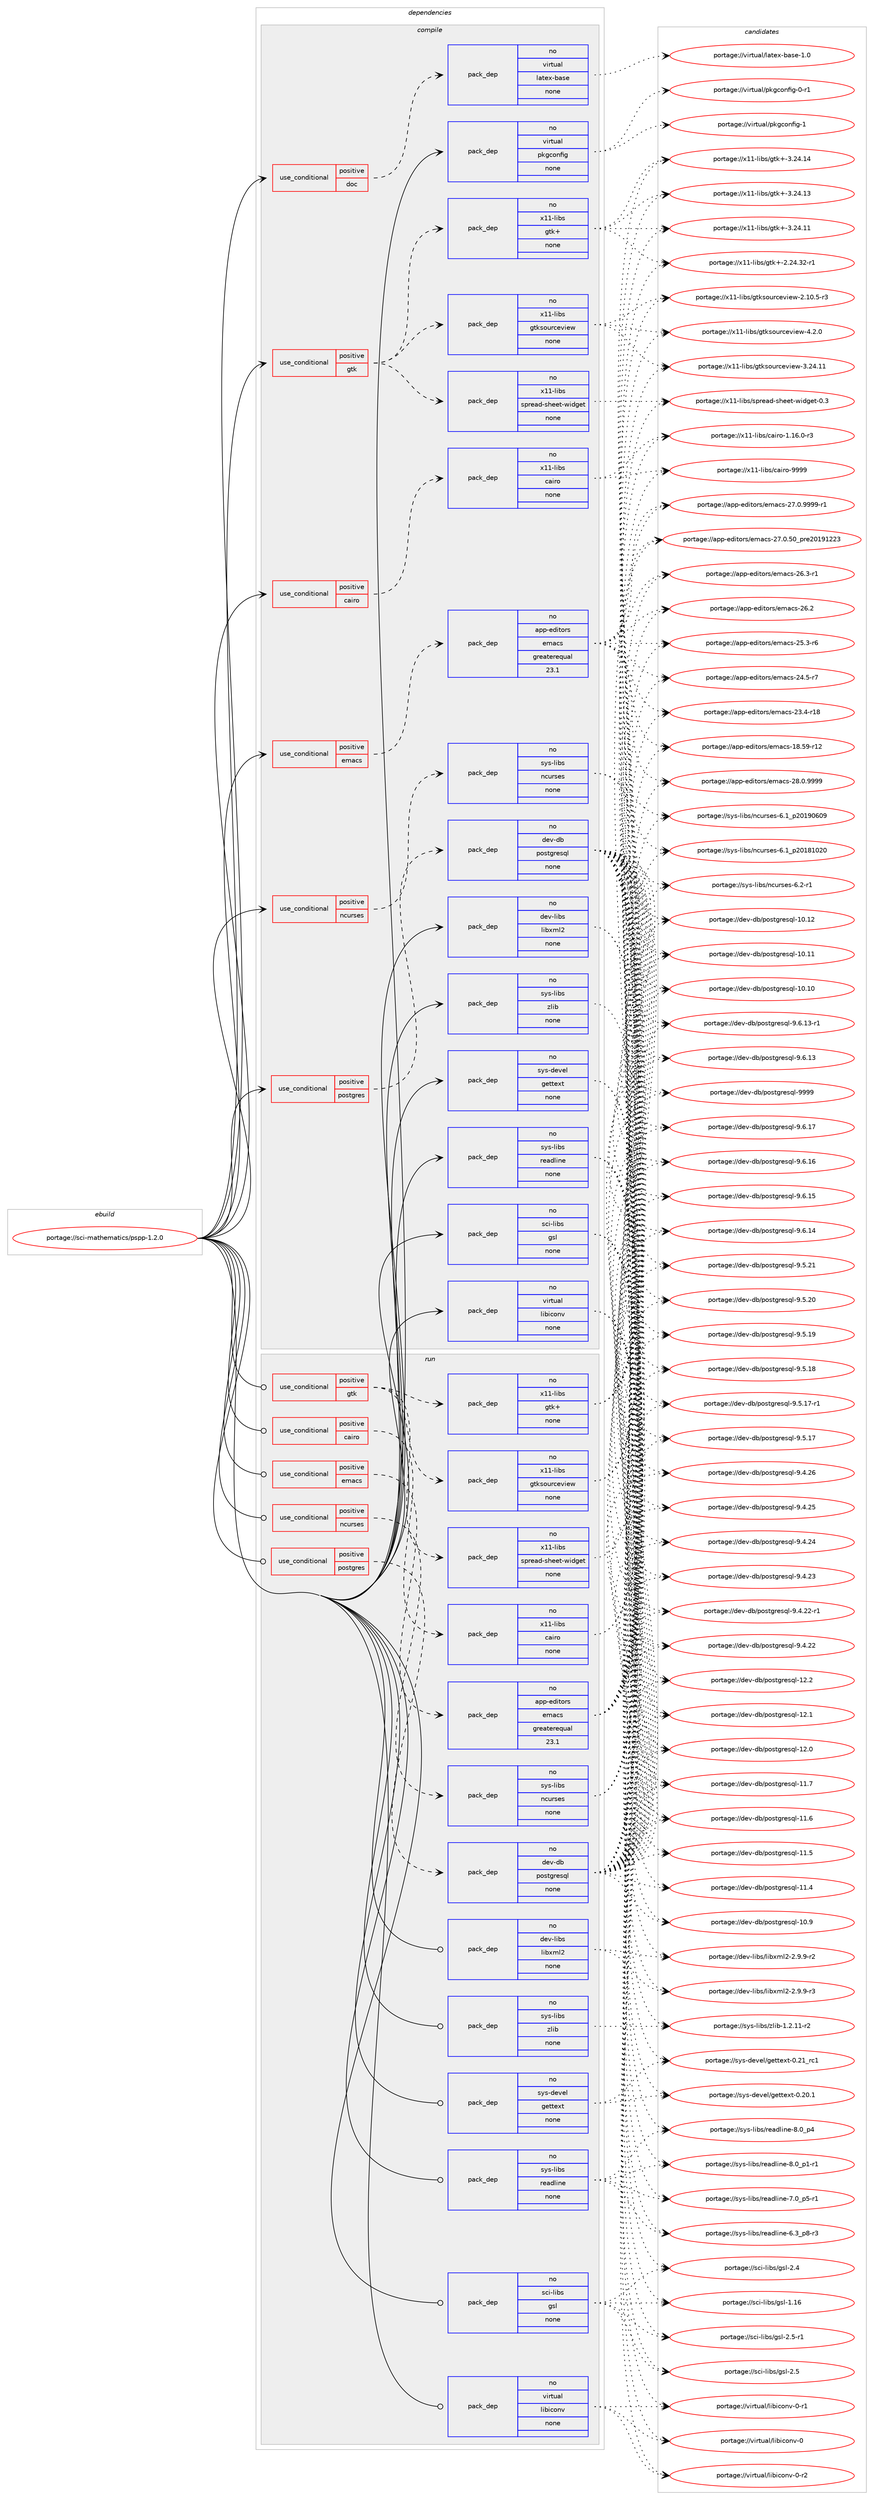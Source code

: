 digraph prolog {

# *************
# Graph options
# *************

newrank=true;
concentrate=true;
compound=true;
graph [rankdir=LR,fontname=Helvetica,fontsize=10,ranksep=1.5];#, ranksep=2.5, nodesep=0.2];
edge  [arrowhead=vee];
node  [fontname=Helvetica,fontsize=10];

# **********
# The ebuild
# **********

subgraph cluster_leftcol {
color=gray;
rank=same;
label=<<i>ebuild</i>>;
id [label="portage://sci-mathematics/pspp-1.2.0", color=red, width=4, href="../sci-mathematics/pspp-1.2.0.svg"];
}

# ****************
# The dependencies
# ****************

subgraph cluster_midcol {
color=gray;
label=<<i>dependencies</i>>;
subgraph cluster_compile {
fillcolor="#eeeeee";
style=filled;
label=<<i>compile</i>>;
subgraph cond14535 {
dependency75603 [label=<<TABLE BORDER="0" CELLBORDER="1" CELLSPACING="0" CELLPADDING="4"><TR><TD ROWSPAN="3" CELLPADDING="10">use_conditional</TD></TR><TR><TD>positive</TD></TR><TR><TD>cairo</TD></TR></TABLE>>, shape=none, color=red];
subgraph pack59691 {
dependency75604 [label=<<TABLE BORDER="0" CELLBORDER="1" CELLSPACING="0" CELLPADDING="4" WIDTH="220"><TR><TD ROWSPAN="6" CELLPADDING="30">pack_dep</TD></TR><TR><TD WIDTH="110">no</TD></TR><TR><TD>x11-libs</TD></TR><TR><TD>cairo</TD></TR><TR><TD>none</TD></TR><TR><TD></TD></TR></TABLE>>, shape=none, color=blue];
}
dependency75603:e -> dependency75604:w [weight=20,style="dashed",arrowhead="vee"];
}
id:e -> dependency75603:w [weight=20,style="solid",arrowhead="vee"];
subgraph cond14536 {
dependency75605 [label=<<TABLE BORDER="0" CELLBORDER="1" CELLSPACING="0" CELLPADDING="4"><TR><TD ROWSPAN="3" CELLPADDING="10">use_conditional</TD></TR><TR><TD>positive</TD></TR><TR><TD>doc</TD></TR></TABLE>>, shape=none, color=red];
subgraph pack59692 {
dependency75606 [label=<<TABLE BORDER="0" CELLBORDER="1" CELLSPACING="0" CELLPADDING="4" WIDTH="220"><TR><TD ROWSPAN="6" CELLPADDING="30">pack_dep</TD></TR><TR><TD WIDTH="110">no</TD></TR><TR><TD>virtual</TD></TR><TR><TD>latex-base</TD></TR><TR><TD>none</TD></TR><TR><TD></TD></TR></TABLE>>, shape=none, color=blue];
}
dependency75605:e -> dependency75606:w [weight=20,style="dashed",arrowhead="vee"];
}
id:e -> dependency75605:w [weight=20,style="solid",arrowhead="vee"];
subgraph cond14537 {
dependency75607 [label=<<TABLE BORDER="0" CELLBORDER="1" CELLSPACING="0" CELLPADDING="4"><TR><TD ROWSPAN="3" CELLPADDING="10">use_conditional</TD></TR><TR><TD>positive</TD></TR><TR><TD>emacs</TD></TR></TABLE>>, shape=none, color=red];
subgraph pack59693 {
dependency75608 [label=<<TABLE BORDER="0" CELLBORDER="1" CELLSPACING="0" CELLPADDING="4" WIDTH="220"><TR><TD ROWSPAN="6" CELLPADDING="30">pack_dep</TD></TR><TR><TD WIDTH="110">no</TD></TR><TR><TD>app-editors</TD></TR><TR><TD>emacs</TD></TR><TR><TD>greaterequal</TD></TR><TR><TD>23.1</TD></TR></TABLE>>, shape=none, color=blue];
}
dependency75607:e -> dependency75608:w [weight=20,style="dashed",arrowhead="vee"];
}
id:e -> dependency75607:w [weight=20,style="solid",arrowhead="vee"];
subgraph cond14538 {
dependency75609 [label=<<TABLE BORDER="0" CELLBORDER="1" CELLSPACING="0" CELLPADDING="4"><TR><TD ROWSPAN="3" CELLPADDING="10">use_conditional</TD></TR><TR><TD>positive</TD></TR><TR><TD>gtk</TD></TR></TABLE>>, shape=none, color=red];
subgraph pack59694 {
dependency75610 [label=<<TABLE BORDER="0" CELLBORDER="1" CELLSPACING="0" CELLPADDING="4" WIDTH="220"><TR><TD ROWSPAN="6" CELLPADDING="30">pack_dep</TD></TR><TR><TD WIDTH="110">no</TD></TR><TR><TD>x11-libs</TD></TR><TR><TD>gtk+</TD></TR><TR><TD>none</TD></TR><TR><TD></TD></TR></TABLE>>, shape=none, color=blue];
}
dependency75609:e -> dependency75610:w [weight=20,style="dashed",arrowhead="vee"];
subgraph pack59695 {
dependency75611 [label=<<TABLE BORDER="0" CELLBORDER="1" CELLSPACING="0" CELLPADDING="4" WIDTH="220"><TR><TD ROWSPAN="6" CELLPADDING="30">pack_dep</TD></TR><TR><TD WIDTH="110">no</TD></TR><TR><TD>x11-libs</TD></TR><TR><TD>gtksourceview</TD></TR><TR><TD>none</TD></TR><TR><TD></TD></TR></TABLE>>, shape=none, color=blue];
}
dependency75609:e -> dependency75611:w [weight=20,style="dashed",arrowhead="vee"];
subgraph pack59696 {
dependency75612 [label=<<TABLE BORDER="0" CELLBORDER="1" CELLSPACING="0" CELLPADDING="4" WIDTH="220"><TR><TD ROWSPAN="6" CELLPADDING="30">pack_dep</TD></TR><TR><TD WIDTH="110">no</TD></TR><TR><TD>x11-libs</TD></TR><TR><TD>spread-sheet-widget</TD></TR><TR><TD>none</TD></TR><TR><TD></TD></TR></TABLE>>, shape=none, color=blue];
}
dependency75609:e -> dependency75612:w [weight=20,style="dashed",arrowhead="vee"];
}
id:e -> dependency75609:w [weight=20,style="solid",arrowhead="vee"];
subgraph cond14539 {
dependency75613 [label=<<TABLE BORDER="0" CELLBORDER="1" CELLSPACING="0" CELLPADDING="4"><TR><TD ROWSPAN="3" CELLPADDING="10">use_conditional</TD></TR><TR><TD>positive</TD></TR><TR><TD>ncurses</TD></TR></TABLE>>, shape=none, color=red];
subgraph pack59697 {
dependency75614 [label=<<TABLE BORDER="0" CELLBORDER="1" CELLSPACING="0" CELLPADDING="4" WIDTH="220"><TR><TD ROWSPAN="6" CELLPADDING="30">pack_dep</TD></TR><TR><TD WIDTH="110">no</TD></TR><TR><TD>sys-libs</TD></TR><TR><TD>ncurses</TD></TR><TR><TD>none</TD></TR><TR><TD></TD></TR></TABLE>>, shape=none, color=blue];
}
dependency75613:e -> dependency75614:w [weight=20,style="dashed",arrowhead="vee"];
}
id:e -> dependency75613:w [weight=20,style="solid",arrowhead="vee"];
subgraph cond14540 {
dependency75615 [label=<<TABLE BORDER="0" CELLBORDER="1" CELLSPACING="0" CELLPADDING="4"><TR><TD ROWSPAN="3" CELLPADDING="10">use_conditional</TD></TR><TR><TD>positive</TD></TR><TR><TD>postgres</TD></TR></TABLE>>, shape=none, color=red];
subgraph pack59698 {
dependency75616 [label=<<TABLE BORDER="0" CELLBORDER="1" CELLSPACING="0" CELLPADDING="4" WIDTH="220"><TR><TD ROWSPAN="6" CELLPADDING="30">pack_dep</TD></TR><TR><TD WIDTH="110">no</TD></TR><TR><TD>dev-db</TD></TR><TR><TD>postgresql</TD></TR><TR><TD>none</TD></TR><TR><TD></TD></TR></TABLE>>, shape=none, color=blue];
}
dependency75615:e -> dependency75616:w [weight=20,style="dashed",arrowhead="vee"];
}
id:e -> dependency75615:w [weight=20,style="solid",arrowhead="vee"];
subgraph pack59699 {
dependency75617 [label=<<TABLE BORDER="0" CELLBORDER="1" CELLSPACING="0" CELLPADDING="4" WIDTH="220"><TR><TD ROWSPAN="6" CELLPADDING="30">pack_dep</TD></TR><TR><TD WIDTH="110">no</TD></TR><TR><TD>dev-libs</TD></TR><TR><TD>libxml2</TD></TR><TR><TD>none</TD></TR><TR><TD></TD></TR></TABLE>>, shape=none, color=blue];
}
id:e -> dependency75617:w [weight=20,style="solid",arrowhead="vee"];
subgraph pack59700 {
dependency75618 [label=<<TABLE BORDER="0" CELLBORDER="1" CELLSPACING="0" CELLPADDING="4" WIDTH="220"><TR><TD ROWSPAN="6" CELLPADDING="30">pack_dep</TD></TR><TR><TD WIDTH="110">no</TD></TR><TR><TD>sci-libs</TD></TR><TR><TD>gsl</TD></TR><TR><TD>none</TD></TR><TR><TD></TD></TR></TABLE>>, shape=none, color=blue];
}
id:e -> dependency75618:w [weight=20,style="solid",arrowhead="vee"];
subgraph pack59701 {
dependency75619 [label=<<TABLE BORDER="0" CELLBORDER="1" CELLSPACING="0" CELLPADDING="4" WIDTH="220"><TR><TD ROWSPAN="6" CELLPADDING="30">pack_dep</TD></TR><TR><TD WIDTH="110">no</TD></TR><TR><TD>sys-devel</TD></TR><TR><TD>gettext</TD></TR><TR><TD>none</TD></TR><TR><TD></TD></TR></TABLE>>, shape=none, color=blue];
}
id:e -> dependency75619:w [weight=20,style="solid",arrowhead="vee"];
subgraph pack59702 {
dependency75620 [label=<<TABLE BORDER="0" CELLBORDER="1" CELLSPACING="0" CELLPADDING="4" WIDTH="220"><TR><TD ROWSPAN="6" CELLPADDING="30">pack_dep</TD></TR><TR><TD WIDTH="110">no</TD></TR><TR><TD>sys-libs</TD></TR><TR><TD>readline</TD></TR><TR><TD>none</TD></TR><TR><TD></TD></TR></TABLE>>, shape=none, color=blue];
}
id:e -> dependency75620:w [weight=20,style="solid",arrowhead="vee"];
subgraph pack59703 {
dependency75621 [label=<<TABLE BORDER="0" CELLBORDER="1" CELLSPACING="0" CELLPADDING="4" WIDTH="220"><TR><TD ROWSPAN="6" CELLPADDING="30">pack_dep</TD></TR><TR><TD WIDTH="110">no</TD></TR><TR><TD>sys-libs</TD></TR><TR><TD>zlib</TD></TR><TR><TD>none</TD></TR><TR><TD></TD></TR></TABLE>>, shape=none, color=blue];
}
id:e -> dependency75621:w [weight=20,style="solid",arrowhead="vee"];
subgraph pack59704 {
dependency75622 [label=<<TABLE BORDER="0" CELLBORDER="1" CELLSPACING="0" CELLPADDING="4" WIDTH="220"><TR><TD ROWSPAN="6" CELLPADDING="30">pack_dep</TD></TR><TR><TD WIDTH="110">no</TD></TR><TR><TD>virtual</TD></TR><TR><TD>libiconv</TD></TR><TR><TD>none</TD></TR><TR><TD></TD></TR></TABLE>>, shape=none, color=blue];
}
id:e -> dependency75622:w [weight=20,style="solid",arrowhead="vee"];
subgraph pack59705 {
dependency75623 [label=<<TABLE BORDER="0" CELLBORDER="1" CELLSPACING="0" CELLPADDING="4" WIDTH="220"><TR><TD ROWSPAN="6" CELLPADDING="30">pack_dep</TD></TR><TR><TD WIDTH="110">no</TD></TR><TR><TD>virtual</TD></TR><TR><TD>pkgconfig</TD></TR><TR><TD>none</TD></TR><TR><TD></TD></TR></TABLE>>, shape=none, color=blue];
}
id:e -> dependency75623:w [weight=20,style="solid",arrowhead="vee"];
}
subgraph cluster_compileandrun {
fillcolor="#eeeeee";
style=filled;
label=<<i>compile and run</i>>;
}
subgraph cluster_run {
fillcolor="#eeeeee";
style=filled;
label=<<i>run</i>>;
subgraph cond14541 {
dependency75624 [label=<<TABLE BORDER="0" CELLBORDER="1" CELLSPACING="0" CELLPADDING="4"><TR><TD ROWSPAN="3" CELLPADDING="10">use_conditional</TD></TR><TR><TD>positive</TD></TR><TR><TD>cairo</TD></TR></TABLE>>, shape=none, color=red];
subgraph pack59706 {
dependency75625 [label=<<TABLE BORDER="0" CELLBORDER="1" CELLSPACING="0" CELLPADDING="4" WIDTH="220"><TR><TD ROWSPAN="6" CELLPADDING="30">pack_dep</TD></TR><TR><TD WIDTH="110">no</TD></TR><TR><TD>x11-libs</TD></TR><TR><TD>cairo</TD></TR><TR><TD>none</TD></TR><TR><TD></TD></TR></TABLE>>, shape=none, color=blue];
}
dependency75624:e -> dependency75625:w [weight=20,style="dashed",arrowhead="vee"];
}
id:e -> dependency75624:w [weight=20,style="solid",arrowhead="odot"];
subgraph cond14542 {
dependency75626 [label=<<TABLE BORDER="0" CELLBORDER="1" CELLSPACING="0" CELLPADDING="4"><TR><TD ROWSPAN="3" CELLPADDING="10">use_conditional</TD></TR><TR><TD>positive</TD></TR><TR><TD>emacs</TD></TR></TABLE>>, shape=none, color=red];
subgraph pack59707 {
dependency75627 [label=<<TABLE BORDER="0" CELLBORDER="1" CELLSPACING="0" CELLPADDING="4" WIDTH="220"><TR><TD ROWSPAN="6" CELLPADDING="30">pack_dep</TD></TR><TR><TD WIDTH="110">no</TD></TR><TR><TD>app-editors</TD></TR><TR><TD>emacs</TD></TR><TR><TD>greaterequal</TD></TR><TR><TD>23.1</TD></TR></TABLE>>, shape=none, color=blue];
}
dependency75626:e -> dependency75627:w [weight=20,style="dashed",arrowhead="vee"];
}
id:e -> dependency75626:w [weight=20,style="solid",arrowhead="odot"];
subgraph cond14543 {
dependency75628 [label=<<TABLE BORDER="0" CELLBORDER="1" CELLSPACING="0" CELLPADDING="4"><TR><TD ROWSPAN="3" CELLPADDING="10">use_conditional</TD></TR><TR><TD>positive</TD></TR><TR><TD>gtk</TD></TR></TABLE>>, shape=none, color=red];
subgraph pack59708 {
dependency75629 [label=<<TABLE BORDER="0" CELLBORDER="1" CELLSPACING="0" CELLPADDING="4" WIDTH="220"><TR><TD ROWSPAN="6" CELLPADDING="30">pack_dep</TD></TR><TR><TD WIDTH="110">no</TD></TR><TR><TD>x11-libs</TD></TR><TR><TD>gtk+</TD></TR><TR><TD>none</TD></TR><TR><TD></TD></TR></TABLE>>, shape=none, color=blue];
}
dependency75628:e -> dependency75629:w [weight=20,style="dashed",arrowhead="vee"];
subgraph pack59709 {
dependency75630 [label=<<TABLE BORDER="0" CELLBORDER="1" CELLSPACING="0" CELLPADDING="4" WIDTH="220"><TR><TD ROWSPAN="6" CELLPADDING="30">pack_dep</TD></TR><TR><TD WIDTH="110">no</TD></TR><TR><TD>x11-libs</TD></TR><TR><TD>gtksourceview</TD></TR><TR><TD>none</TD></TR><TR><TD></TD></TR></TABLE>>, shape=none, color=blue];
}
dependency75628:e -> dependency75630:w [weight=20,style="dashed",arrowhead="vee"];
subgraph pack59710 {
dependency75631 [label=<<TABLE BORDER="0" CELLBORDER="1" CELLSPACING="0" CELLPADDING="4" WIDTH="220"><TR><TD ROWSPAN="6" CELLPADDING="30">pack_dep</TD></TR><TR><TD WIDTH="110">no</TD></TR><TR><TD>x11-libs</TD></TR><TR><TD>spread-sheet-widget</TD></TR><TR><TD>none</TD></TR><TR><TD></TD></TR></TABLE>>, shape=none, color=blue];
}
dependency75628:e -> dependency75631:w [weight=20,style="dashed",arrowhead="vee"];
}
id:e -> dependency75628:w [weight=20,style="solid",arrowhead="odot"];
subgraph cond14544 {
dependency75632 [label=<<TABLE BORDER="0" CELLBORDER="1" CELLSPACING="0" CELLPADDING="4"><TR><TD ROWSPAN="3" CELLPADDING="10">use_conditional</TD></TR><TR><TD>positive</TD></TR><TR><TD>ncurses</TD></TR></TABLE>>, shape=none, color=red];
subgraph pack59711 {
dependency75633 [label=<<TABLE BORDER="0" CELLBORDER="1" CELLSPACING="0" CELLPADDING="4" WIDTH="220"><TR><TD ROWSPAN="6" CELLPADDING="30">pack_dep</TD></TR><TR><TD WIDTH="110">no</TD></TR><TR><TD>sys-libs</TD></TR><TR><TD>ncurses</TD></TR><TR><TD>none</TD></TR><TR><TD></TD></TR></TABLE>>, shape=none, color=blue];
}
dependency75632:e -> dependency75633:w [weight=20,style="dashed",arrowhead="vee"];
}
id:e -> dependency75632:w [weight=20,style="solid",arrowhead="odot"];
subgraph cond14545 {
dependency75634 [label=<<TABLE BORDER="0" CELLBORDER="1" CELLSPACING="0" CELLPADDING="4"><TR><TD ROWSPAN="3" CELLPADDING="10">use_conditional</TD></TR><TR><TD>positive</TD></TR><TR><TD>postgres</TD></TR></TABLE>>, shape=none, color=red];
subgraph pack59712 {
dependency75635 [label=<<TABLE BORDER="0" CELLBORDER="1" CELLSPACING="0" CELLPADDING="4" WIDTH="220"><TR><TD ROWSPAN="6" CELLPADDING="30">pack_dep</TD></TR><TR><TD WIDTH="110">no</TD></TR><TR><TD>dev-db</TD></TR><TR><TD>postgresql</TD></TR><TR><TD>none</TD></TR><TR><TD></TD></TR></TABLE>>, shape=none, color=blue];
}
dependency75634:e -> dependency75635:w [weight=20,style="dashed",arrowhead="vee"];
}
id:e -> dependency75634:w [weight=20,style="solid",arrowhead="odot"];
subgraph pack59713 {
dependency75636 [label=<<TABLE BORDER="0" CELLBORDER="1" CELLSPACING="0" CELLPADDING="4" WIDTH="220"><TR><TD ROWSPAN="6" CELLPADDING="30">pack_dep</TD></TR><TR><TD WIDTH="110">no</TD></TR><TR><TD>dev-libs</TD></TR><TR><TD>libxml2</TD></TR><TR><TD>none</TD></TR><TR><TD></TD></TR></TABLE>>, shape=none, color=blue];
}
id:e -> dependency75636:w [weight=20,style="solid",arrowhead="odot"];
subgraph pack59714 {
dependency75637 [label=<<TABLE BORDER="0" CELLBORDER="1" CELLSPACING="0" CELLPADDING="4" WIDTH="220"><TR><TD ROWSPAN="6" CELLPADDING="30">pack_dep</TD></TR><TR><TD WIDTH="110">no</TD></TR><TR><TD>sci-libs</TD></TR><TR><TD>gsl</TD></TR><TR><TD>none</TD></TR><TR><TD></TD></TR></TABLE>>, shape=none, color=blue];
}
id:e -> dependency75637:w [weight=20,style="solid",arrowhead="odot"];
subgraph pack59715 {
dependency75638 [label=<<TABLE BORDER="0" CELLBORDER="1" CELLSPACING="0" CELLPADDING="4" WIDTH="220"><TR><TD ROWSPAN="6" CELLPADDING="30">pack_dep</TD></TR><TR><TD WIDTH="110">no</TD></TR><TR><TD>sys-devel</TD></TR><TR><TD>gettext</TD></TR><TR><TD>none</TD></TR><TR><TD></TD></TR></TABLE>>, shape=none, color=blue];
}
id:e -> dependency75638:w [weight=20,style="solid",arrowhead="odot"];
subgraph pack59716 {
dependency75639 [label=<<TABLE BORDER="0" CELLBORDER="1" CELLSPACING="0" CELLPADDING="4" WIDTH="220"><TR><TD ROWSPAN="6" CELLPADDING="30">pack_dep</TD></TR><TR><TD WIDTH="110">no</TD></TR><TR><TD>sys-libs</TD></TR><TR><TD>readline</TD></TR><TR><TD>none</TD></TR><TR><TD></TD></TR></TABLE>>, shape=none, color=blue];
}
id:e -> dependency75639:w [weight=20,style="solid",arrowhead="odot"];
subgraph pack59717 {
dependency75640 [label=<<TABLE BORDER="0" CELLBORDER="1" CELLSPACING="0" CELLPADDING="4" WIDTH="220"><TR><TD ROWSPAN="6" CELLPADDING="30">pack_dep</TD></TR><TR><TD WIDTH="110">no</TD></TR><TR><TD>sys-libs</TD></TR><TR><TD>zlib</TD></TR><TR><TD>none</TD></TR><TR><TD></TD></TR></TABLE>>, shape=none, color=blue];
}
id:e -> dependency75640:w [weight=20,style="solid",arrowhead="odot"];
subgraph pack59718 {
dependency75641 [label=<<TABLE BORDER="0" CELLBORDER="1" CELLSPACING="0" CELLPADDING="4" WIDTH="220"><TR><TD ROWSPAN="6" CELLPADDING="30">pack_dep</TD></TR><TR><TD WIDTH="110">no</TD></TR><TR><TD>virtual</TD></TR><TR><TD>libiconv</TD></TR><TR><TD>none</TD></TR><TR><TD></TD></TR></TABLE>>, shape=none, color=blue];
}
id:e -> dependency75641:w [weight=20,style="solid",arrowhead="odot"];
}
}

# **************
# The candidates
# **************

subgraph cluster_choices {
rank=same;
color=gray;
label=<<i>candidates</i>>;

subgraph choice59691 {
color=black;
nodesep=1;
choice120494945108105981154799971051141114557575757 [label="portage://x11-libs/cairo-9999", color=red, width=4,href="../x11-libs/cairo-9999.svg"];
choice12049494510810598115479997105114111454946495446484511451 [label="portage://x11-libs/cairo-1.16.0-r3", color=red, width=4,href="../x11-libs/cairo-1.16.0-r3.svg"];
dependency75604:e -> choice120494945108105981154799971051141114557575757:w [style=dotted,weight="100"];
dependency75604:e -> choice12049494510810598115479997105114111454946495446484511451:w [style=dotted,weight="100"];
}
subgraph choice59692 {
color=black;
nodesep=1;
choice11810511411611797108471089711610112045989711510145494648 [label="portage://virtual/latex-base-1.0", color=red, width=4,href="../virtual/latex-base-1.0.svg"];
dependency75606:e -> choice11810511411611797108471089711610112045989711510145494648:w [style=dotted,weight="100"];
}
subgraph choice59693 {
color=black;
nodesep=1;
choice971121124510110010511611111411547101109979911545505646484657575757 [label="portage://app-editors/emacs-28.0.9999", color=red, width=4,href="../app-editors/emacs-28.0.9999.svg"];
choice9711211245101100105116111114115471011099799115455055464846575757574511449 [label="portage://app-editors/emacs-27.0.9999-r1", color=red, width=4,href="../app-editors/emacs-27.0.9999-r1.svg"];
choice97112112451011001051161111141154710110997991154550554648465348951121141015048495749505051 [label="portage://app-editors/emacs-27.0.50_pre20191223", color=red, width=4,href="../app-editors/emacs-27.0.50_pre20191223.svg"];
choice971121124510110010511611111411547101109979911545505446514511449 [label="portage://app-editors/emacs-26.3-r1", color=red, width=4,href="../app-editors/emacs-26.3-r1.svg"];
choice97112112451011001051161111141154710110997991154550544650 [label="portage://app-editors/emacs-26.2", color=red, width=4,href="../app-editors/emacs-26.2.svg"];
choice971121124510110010511611111411547101109979911545505346514511454 [label="portage://app-editors/emacs-25.3-r6", color=red, width=4,href="../app-editors/emacs-25.3-r6.svg"];
choice971121124510110010511611111411547101109979911545505246534511455 [label="portage://app-editors/emacs-24.5-r7", color=red, width=4,href="../app-editors/emacs-24.5-r7.svg"];
choice97112112451011001051161111141154710110997991154550514652451144956 [label="portage://app-editors/emacs-23.4-r18", color=red, width=4,href="../app-editors/emacs-23.4-r18.svg"];
choice9711211245101100105116111114115471011099799115454956465357451144950 [label="portage://app-editors/emacs-18.59-r12", color=red, width=4,href="../app-editors/emacs-18.59-r12.svg"];
dependency75608:e -> choice971121124510110010511611111411547101109979911545505646484657575757:w [style=dotted,weight="100"];
dependency75608:e -> choice9711211245101100105116111114115471011099799115455055464846575757574511449:w [style=dotted,weight="100"];
dependency75608:e -> choice97112112451011001051161111141154710110997991154550554648465348951121141015048495749505051:w [style=dotted,weight="100"];
dependency75608:e -> choice971121124510110010511611111411547101109979911545505446514511449:w [style=dotted,weight="100"];
dependency75608:e -> choice97112112451011001051161111141154710110997991154550544650:w [style=dotted,weight="100"];
dependency75608:e -> choice971121124510110010511611111411547101109979911545505346514511454:w [style=dotted,weight="100"];
dependency75608:e -> choice971121124510110010511611111411547101109979911545505246534511455:w [style=dotted,weight="100"];
dependency75608:e -> choice97112112451011001051161111141154710110997991154550514652451144956:w [style=dotted,weight="100"];
dependency75608:e -> choice9711211245101100105116111114115471011099799115454956465357451144950:w [style=dotted,weight="100"];
}
subgraph choice59694 {
color=black;
nodesep=1;
choice1204949451081059811547103116107434551465052464952 [label="portage://x11-libs/gtk+-3.24.14", color=red, width=4,href="../x11-libs/gtk+-3.24.14.svg"];
choice1204949451081059811547103116107434551465052464951 [label="portage://x11-libs/gtk+-3.24.13", color=red, width=4,href="../x11-libs/gtk+-3.24.13.svg"];
choice1204949451081059811547103116107434551465052464949 [label="portage://x11-libs/gtk+-3.24.11", color=red, width=4,href="../x11-libs/gtk+-3.24.11.svg"];
choice12049494510810598115471031161074345504650524651504511449 [label="portage://x11-libs/gtk+-2.24.32-r1", color=red, width=4,href="../x11-libs/gtk+-2.24.32-r1.svg"];
dependency75610:e -> choice1204949451081059811547103116107434551465052464952:w [style=dotted,weight="100"];
dependency75610:e -> choice1204949451081059811547103116107434551465052464951:w [style=dotted,weight="100"];
dependency75610:e -> choice1204949451081059811547103116107434551465052464949:w [style=dotted,weight="100"];
dependency75610:e -> choice12049494510810598115471031161074345504650524651504511449:w [style=dotted,weight="100"];
}
subgraph choice59695 {
color=black;
nodesep=1;
choice120494945108105981154710311610711511111711499101118105101119455246504648 [label="portage://x11-libs/gtksourceview-4.2.0", color=red, width=4,href="../x11-libs/gtksourceview-4.2.0.svg"];
choice1204949451081059811547103116107115111117114991011181051011194551465052464949 [label="portage://x11-libs/gtksourceview-3.24.11", color=red, width=4,href="../x11-libs/gtksourceview-3.24.11.svg"];
choice120494945108105981154710311610711511111711499101118105101119455046494846534511451 [label="portage://x11-libs/gtksourceview-2.10.5-r3", color=red, width=4,href="../x11-libs/gtksourceview-2.10.5-r3.svg"];
dependency75611:e -> choice120494945108105981154710311610711511111711499101118105101119455246504648:w [style=dotted,weight="100"];
dependency75611:e -> choice1204949451081059811547103116107115111117114991011181051011194551465052464949:w [style=dotted,weight="100"];
dependency75611:e -> choice120494945108105981154710311610711511111711499101118105101119455046494846534511451:w [style=dotted,weight="100"];
}
subgraph choice59696 {
color=black;
nodesep=1;
choice120494945108105981154711511211410197100451151041011011164511910510010310111645484651 [label="portage://x11-libs/spread-sheet-widget-0.3", color=red, width=4,href="../x11-libs/spread-sheet-widget-0.3.svg"];
dependency75612:e -> choice120494945108105981154711511211410197100451151041011011164511910510010310111645484651:w [style=dotted,weight="100"];
}
subgraph choice59697 {
color=black;
nodesep=1;
choice11512111545108105981154711099117114115101115455446504511449 [label="portage://sys-libs/ncurses-6.2-r1", color=red, width=4,href="../sys-libs/ncurses-6.2-r1.svg"];
choice1151211154510810598115471109911711411510111545544649951125048495748544857 [label="portage://sys-libs/ncurses-6.1_p20190609", color=red, width=4,href="../sys-libs/ncurses-6.1_p20190609.svg"];
choice1151211154510810598115471109911711411510111545544649951125048495649485048 [label="portage://sys-libs/ncurses-6.1_p20181020", color=red, width=4,href="../sys-libs/ncurses-6.1_p20181020.svg"];
dependency75614:e -> choice11512111545108105981154711099117114115101115455446504511449:w [style=dotted,weight="100"];
dependency75614:e -> choice1151211154510810598115471109911711411510111545544649951125048495748544857:w [style=dotted,weight="100"];
dependency75614:e -> choice1151211154510810598115471109911711411510111545544649951125048495649485048:w [style=dotted,weight="100"];
}
subgraph choice59698 {
color=black;
nodesep=1;
choice1001011184510098471121111151161031141011151131084557575757 [label="portage://dev-db/postgresql-9999", color=red, width=4,href="../dev-db/postgresql-9999.svg"];
choice10010111845100984711211111511610311410111511310845574654464955 [label="portage://dev-db/postgresql-9.6.17", color=red, width=4,href="../dev-db/postgresql-9.6.17.svg"];
choice10010111845100984711211111511610311410111511310845574654464954 [label="portage://dev-db/postgresql-9.6.16", color=red, width=4,href="../dev-db/postgresql-9.6.16.svg"];
choice10010111845100984711211111511610311410111511310845574654464953 [label="portage://dev-db/postgresql-9.6.15", color=red, width=4,href="../dev-db/postgresql-9.6.15.svg"];
choice10010111845100984711211111511610311410111511310845574654464952 [label="portage://dev-db/postgresql-9.6.14", color=red, width=4,href="../dev-db/postgresql-9.6.14.svg"];
choice100101118451009847112111115116103114101115113108455746544649514511449 [label="portage://dev-db/postgresql-9.6.13-r1", color=red, width=4,href="../dev-db/postgresql-9.6.13-r1.svg"];
choice10010111845100984711211111511610311410111511310845574654464951 [label="portage://dev-db/postgresql-9.6.13", color=red, width=4,href="../dev-db/postgresql-9.6.13.svg"];
choice10010111845100984711211111511610311410111511310845574653465049 [label="portage://dev-db/postgresql-9.5.21", color=red, width=4,href="../dev-db/postgresql-9.5.21.svg"];
choice10010111845100984711211111511610311410111511310845574653465048 [label="portage://dev-db/postgresql-9.5.20", color=red, width=4,href="../dev-db/postgresql-9.5.20.svg"];
choice10010111845100984711211111511610311410111511310845574653464957 [label="portage://dev-db/postgresql-9.5.19", color=red, width=4,href="../dev-db/postgresql-9.5.19.svg"];
choice10010111845100984711211111511610311410111511310845574653464956 [label="portage://dev-db/postgresql-9.5.18", color=red, width=4,href="../dev-db/postgresql-9.5.18.svg"];
choice100101118451009847112111115116103114101115113108455746534649554511449 [label="portage://dev-db/postgresql-9.5.17-r1", color=red, width=4,href="../dev-db/postgresql-9.5.17-r1.svg"];
choice10010111845100984711211111511610311410111511310845574653464955 [label="portage://dev-db/postgresql-9.5.17", color=red, width=4,href="../dev-db/postgresql-9.5.17.svg"];
choice10010111845100984711211111511610311410111511310845574652465054 [label="portage://dev-db/postgresql-9.4.26", color=red, width=4,href="../dev-db/postgresql-9.4.26.svg"];
choice10010111845100984711211111511610311410111511310845574652465053 [label="portage://dev-db/postgresql-9.4.25", color=red, width=4,href="../dev-db/postgresql-9.4.25.svg"];
choice10010111845100984711211111511610311410111511310845574652465052 [label="portage://dev-db/postgresql-9.4.24", color=red, width=4,href="../dev-db/postgresql-9.4.24.svg"];
choice10010111845100984711211111511610311410111511310845574652465051 [label="portage://dev-db/postgresql-9.4.23", color=red, width=4,href="../dev-db/postgresql-9.4.23.svg"];
choice100101118451009847112111115116103114101115113108455746524650504511449 [label="portage://dev-db/postgresql-9.4.22-r1", color=red, width=4,href="../dev-db/postgresql-9.4.22-r1.svg"];
choice10010111845100984711211111511610311410111511310845574652465050 [label="portage://dev-db/postgresql-9.4.22", color=red, width=4,href="../dev-db/postgresql-9.4.22.svg"];
choice1001011184510098471121111151161031141011151131084549504650 [label="portage://dev-db/postgresql-12.2", color=red, width=4,href="../dev-db/postgresql-12.2.svg"];
choice1001011184510098471121111151161031141011151131084549504649 [label="portage://dev-db/postgresql-12.1", color=red, width=4,href="../dev-db/postgresql-12.1.svg"];
choice1001011184510098471121111151161031141011151131084549504648 [label="portage://dev-db/postgresql-12.0", color=red, width=4,href="../dev-db/postgresql-12.0.svg"];
choice1001011184510098471121111151161031141011151131084549494655 [label="portage://dev-db/postgresql-11.7", color=red, width=4,href="../dev-db/postgresql-11.7.svg"];
choice1001011184510098471121111151161031141011151131084549494654 [label="portage://dev-db/postgresql-11.6", color=red, width=4,href="../dev-db/postgresql-11.6.svg"];
choice1001011184510098471121111151161031141011151131084549494653 [label="portage://dev-db/postgresql-11.5", color=red, width=4,href="../dev-db/postgresql-11.5.svg"];
choice1001011184510098471121111151161031141011151131084549494652 [label="portage://dev-db/postgresql-11.4", color=red, width=4,href="../dev-db/postgresql-11.4.svg"];
choice1001011184510098471121111151161031141011151131084549484657 [label="portage://dev-db/postgresql-10.9", color=red, width=4,href="../dev-db/postgresql-10.9.svg"];
choice100101118451009847112111115116103114101115113108454948464950 [label="portage://dev-db/postgresql-10.12", color=red, width=4,href="../dev-db/postgresql-10.12.svg"];
choice100101118451009847112111115116103114101115113108454948464949 [label="portage://dev-db/postgresql-10.11", color=red, width=4,href="../dev-db/postgresql-10.11.svg"];
choice100101118451009847112111115116103114101115113108454948464948 [label="portage://dev-db/postgresql-10.10", color=red, width=4,href="../dev-db/postgresql-10.10.svg"];
dependency75616:e -> choice1001011184510098471121111151161031141011151131084557575757:w [style=dotted,weight="100"];
dependency75616:e -> choice10010111845100984711211111511610311410111511310845574654464955:w [style=dotted,weight="100"];
dependency75616:e -> choice10010111845100984711211111511610311410111511310845574654464954:w [style=dotted,weight="100"];
dependency75616:e -> choice10010111845100984711211111511610311410111511310845574654464953:w [style=dotted,weight="100"];
dependency75616:e -> choice10010111845100984711211111511610311410111511310845574654464952:w [style=dotted,weight="100"];
dependency75616:e -> choice100101118451009847112111115116103114101115113108455746544649514511449:w [style=dotted,weight="100"];
dependency75616:e -> choice10010111845100984711211111511610311410111511310845574654464951:w [style=dotted,weight="100"];
dependency75616:e -> choice10010111845100984711211111511610311410111511310845574653465049:w [style=dotted,weight="100"];
dependency75616:e -> choice10010111845100984711211111511610311410111511310845574653465048:w [style=dotted,weight="100"];
dependency75616:e -> choice10010111845100984711211111511610311410111511310845574653464957:w [style=dotted,weight="100"];
dependency75616:e -> choice10010111845100984711211111511610311410111511310845574653464956:w [style=dotted,weight="100"];
dependency75616:e -> choice100101118451009847112111115116103114101115113108455746534649554511449:w [style=dotted,weight="100"];
dependency75616:e -> choice10010111845100984711211111511610311410111511310845574653464955:w [style=dotted,weight="100"];
dependency75616:e -> choice10010111845100984711211111511610311410111511310845574652465054:w [style=dotted,weight="100"];
dependency75616:e -> choice10010111845100984711211111511610311410111511310845574652465053:w [style=dotted,weight="100"];
dependency75616:e -> choice10010111845100984711211111511610311410111511310845574652465052:w [style=dotted,weight="100"];
dependency75616:e -> choice10010111845100984711211111511610311410111511310845574652465051:w [style=dotted,weight="100"];
dependency75616:e -> choice100101118451009847112111115116103114101115113108455746524650504511449:w [style=dotted,weight="100"];
dependency75616:e -> choice10010111845100984711211111511610311410111511310845574652465050:w [style=dotted,weight="100"];
dependency75616:e -> choice1001011184510098471121111151161031141011151131084549504650:w [style=dotted,weight="100"];
dependency75616:e -> choice1001011184510098471121111151161031141011151131084549504649:w [style=dotted,weight="100"];
dependency75616:e -> choice1001011184510098471121111151161031141011151131084549504648:w [style=dotted,weight="100"];
dependency75616:e -> choice1001011184510098471121111151161031141011151131084549494655:w [style=dotted,weight="100"];
dependency75616:e -> choice1001011184510098471121111151161031141011151131084549494654:w [style=dotted,weight="100"];
dependency75616:e -> choice1001011184510098471121111151161031141011151131084549494653:w [style=dotted,weight="100"];
dependency75616:e -> choice1001011184510098471121111151161031141011151131084549494652:w [style=dotted,weight="100"];
dependency75616:e -> choice1001011184510098471121111151161031141011151131084549484657:w [style=dotted,weight="100"];
dependency75616:e -> choice100101118451009847112111115116103114101115113108454948464950:w [style=dotted,weight="100"];
dependency75616:e -> choice100101118451009847112111115116103114101115113108454948464949:w [style=dotted,weight="100"];
dependency75616:e -> choice100101118451009847112111115116103114101115113108454948464948:w [style=dotted,weight="100"];
}
subgraph choice59699 {
color=black;
nodesep=1;
choice10010111845108105981154710810598120109108504550465746574511451 [label="portage://dev-libs/libxml2-2.9.9-r3", color=red, width=4,href="../dev-libs/libxml2-2.9.9-r3.svg"];
choice10010111845108105981154710810598120109108504550465746574511450 [label="portage://dev-libs/libxml2-2.9.9-r2", color=red, width=4,href="../dev-libs/libxml2-2.9.9-r2.svg"];
dependency75617:e -> choice10010111845108105981154710810598120109108504550465746574511451:w [style=dotted,weight="100"];
dependency75617:e -> choice10010111845108105981154710810598120109108504550465746574511450:w [style=dotted,weight="100"];
}
subgraph choice59700 {
color=black;
nodesep=1;
choice11599105451081059811547103115108455046534511449 [label="portage://sci-libs/gsl-2.5-r1", color=red, width=4,href="../sci-libs/gsl-2.5-r1.svg"];
choice1159910545108105981154710311510845504653 [label="portage://sci-libs/gsl-2.5", color=red, width=4,href="../sci-libs/gsl-2.5.svg"];
choice1159910545108105981154710311510845504652 [label="portage://sci-libs/gsl-2.4", color=red, width=4,href="../sci-libs/gsl-2.4.svg"];
choice115991054510810598115471031151084549464954 [label="portage://sci-libs/gsl-1.16", color=red, width=4,href="../sci-libs/gsl-1.16.svg"];
dependency75618:e -> choice11599105451081059811547103115108455046534511449:w [style=dotted,weight="100"];
dependency75618:e -> choice1159910545108105981154710311510845504653:w [style=dotted,weight="100"];
dependency75618:e -> choice1159910545108105981154710311510845504652:w [style=dotted,weight="100"];
dependency75618:e -> choice115991054510810598115471031151084549464954:w [style=dotted,weight="100"];
}
subgraph choice59701 {
color=black;
nodesep=1;
choice11512111545100101118101108471031011161161011201164548465049951149949 [label="portage://sys-devel/gettext-0.21_rc1", color=red, width=4,href="../sys-devel/gettext-0.21_rc1.svg"];
choice115121115451001011181011084710310111611610112011645484650484649 [label="portage://sys-devel/gettext-0.20.1", color=red, width=4,href="../sys-devel/gettext-0.20.1.svg"];
dependency75619:e -> choice11512111545100101118101108471031011161161011201164548465049951149949:w [style=dotted,weight="100"];
dependency75619:e -> choice115121115451001011181011084710310111611610112011645484650484649:w [style=dotted,weight="100"];
}
subgraph choice59702 {
color=black;
nodesep=1;
choice11512111545108105981154711410197100108105110101455646489511252 [label="portage://sys-libs/readline-8.0_p4", color=red, width=4,href="../sys-libs/readline-8.0_p4.svg"];
choice115121115451081059811547114101971001081051101014556464895112494511449 [label="portage://sys-libs/readline-8.0_p1-r1", color=red, width=4,href="../sys-libs/readline-8.0_p1-r1.svg"];
choice115121115451081059811547114101971001081051101014555464895112534511449 [label="portage://sys-libs/readline-7.0_p5-r1", color=red, width=4,href="../sys-libs/readline-7.0_p5-r1.svg"];
choice115121115451081059811547114101971001081051101014554465195112564511451 [label="portage://sys-libs/readline-6.3_p8-r3", color=red, width=4,href="../sys-libs/readline-6.3_p8-r3.svg"];
dependency75620:e -> choice11512111545108105981154711410197100108105110101455646489511252:w [style=dotted,weight="100"];
dependency75620:e -> choice115121115451081059811547114101971001081051101014556464895112494511449:w [style=dotted,weight="100"];
dependency75620:e -> choice115121115451081059811547114101971001081051101014555464895112534511449:w [style=dotted,weight="100"];
dependency75620:e -> choice115121115451081059811547114101971001081051101014554465195112564511451:w [style=dotted,weight="100"];
}
subgraph choice59703 {
color=black;
nodesep=1;
choice11512111545108105981154712210810598454946504649494511450 [label="portage://sys-libs/zlib-1.2.11-r2", color=red, width=4,href="../sys-libs/zlib-1.2.11-r2.svg"];
dependency75621:e -> choice11512111545108105981154712210810598454946504649494511450:w [style=dotted,weight="100"];
}
subgraph choice59704 {
color=black;
nodesep=1;
choice1181051141161179710847108105981059911111011845484511450 [label="portage://virtual/libiconv-0-r2", color=red, width=4,href="../virtual/libiconv-0-r2.svg"];
choice1181051141161179710847108105981059911111011845484511449 [label="portage://virtual/libiconv-0-r1", color=red, width=4,href="../virtual/libiconv-0-r1.svg"];
choice118105114116117971084710810598105991111101184548 [label="portage://virtual/libiconv-0", color=red, width=4,href="../virtual/libiconv-0.svg"];
dependency75622:e -> choice1181051141161179710847108105981059911111011845484511450:w [style=dotted,weight="100"];
dependency75622:e -> choice1181051141161179710847108105981059911111011845484511449:w [style=dotted,weight="100"];
dependency75622:e -> choice118105114116117971084710810598105991111101184548:w [style=dotted,weight="100"];
}
subgraph choice59705 {
color=black;
nodesep=1;
choice1181051141161179710847112107103991111101021051034549 [label="portage://virtual/pkgconfig-1", color=red, width=4,href="../virtual/pkgconfig-1.svg"];
choice11810511411611797108471121071039911111010210510345484511449 [label="portage://virtual/pkgconfig-0-r1", color=red, width=4,href="../virtual/pkgconfig-0-r1.svg"];
dependency75623:e -> choice1181051141161179710847112107103991111101021051034549:w [style=dotted,weight="100"];
dependency75623:e -> choice11810511411611797108471121071039911111010210510345484511449:w [style=dotted,weight="100"];
}
subgraph choice59706 {
color=black;
nodesep=1;
choice120494945108105981154799971051141114557575757 [label="portage://x11-libs/cairo-9999", color=red, width=4,href="../x11-libs/cairo-9999.svg"];
choice12049494510810598115479997105114111454946495446484511451 [label="portage://x11-libs/cairo-1.16.0-r3", color=red, width=4,href="../x11-libs/cairo-1.16.0-r3.svg"];
dependency75625:e -> choice120494945108105981154799971051141114557575757:w [style=dotted,weight="100"];
dependency75625:e -> choice12049494510810598115479997105114111454946495446484511451:w [style=dotted,weight="100"];
}
subgraph choice59707 {
color=black;
nodesep=1;
choice971121124510110010511611111411547101109979911545505646484657575757 [label="portage://app-editors/emacs-28.0.9999", color=red, width=4,href="../app-editors/emacs-28.0.9999.svg"];
choice9711211245101100105116111114115471011099799115455055464846575757574511449 [label="portage://app-editors/emacs-27.0.9999-r1", color=red, width=4,href="../app-editors/emacs-27.0.9999-r1.svg"];
choice97112112451011001051161111141154710110997991154550554648465348951121141015048495749505051 [label="portage://app-editors/emacs-27.0.50_pre20191223", color=red, width=4,href="../app-editors/emacs-27.0.50_pre20191223.svg"];
choice971121124510110010511611111411547101109979911545505446514511449 [label="portage://app-editors/emacs-26.3-r1", color=red, width=4,href="../app-editors/emacs-26.3-r1.svg"];
choice97112112451011001051161111141154710110997991154550544650 [label="portage://app-editors/emacs-26.2", color=red, width=4,href="../app-editors/emacs-26.2.svg"];
choice971121124510110010511611111411547101109979911545505346514511454 [label="portage://app-editors/emacs-25.3-r6", color=red, width=4,href="../app-editors/emacs-25.3-r6.svg"];
choice971121124510110010511611111411547101109979911545505246534511455 [label="portage://app-editors/emacs-24.5-r7", color=red, width=4,href="../app-editors/emacs-24.5-r7.svg"];
choice97112112451011001051161111141154710110997991154550514652451144956 [label="portage://app-editors/emacs-23.4-r18", color=red, width=4,href="../app-editors/emacs-23.4-r18.svg"];
choice9711211245101100105116111114115471011099799115454956465357451144950 [label="portage://app-editors/emacs-18.59-r12", color=red, width=4,href="../app-editors/emacs-18.59-r12.svg"];
dependency75627:e -> choice971121124510110010511611111411547101109979911545505646484657575757:w [style=dotted,weight="100"];
dependency75627:e -> choice9711211245101100105116111114115471011099799115455055464846575757574511449:w [style=dotted,weight="100"];
dependency75627:e -> choice97112112451011001051161111141154710110997991154550554648465348951121141015048495749505051:w [style=dotted,weight="100"];
dependency75627:e -> choice971121124510110010511611111411547101109979911545505446514511449:w [style=dotted,weight="100"];
dependency75627:e -> choice97112112451011001051161111141154710110997991154550544650:w [style=dotted,weight="100"];
dependency75627:e -> choice971121124510110010511611111411547101109979911545505346514511454:w [style=dotted,weight="100"];
dependency75627:e -> choice971121124510110010511611111411547101109979911545505246534511455:w [style=dotted,weight="100"];
dependency75627:e -> choice97112112451011001051161111141154710110997991154550514652451144956:w [style=dotted,weight="100"];
dependency75627:e -> choice9711211245101100105116111114115471011099799115454956465357451144950:w [style=dotted,weight="100"];
}
subgraph choice59708 {
color=black;
nodesep=1;
choice1204949451081059811547103116107434551465052464952 [label="portage://x11-libs/gtk+-3.24.14", color=red, width=4,href="../x11-libs/gtk+-3.24.14.svg"];
choice1204949451081059811547103116107434551465052464951 [label="portage://x11-libs/gtk+-3.24.13", color=red, width=4,href="../x11-libs/gtk+-3.24.13.svg"];
choice1204949451081059811547103116107434551465052464949 [label="portage://x11-libs/gtk+-3.24.11", color=red, width=4,href="../x11-libs/gtk+-3.24.11.svg"];
choice12049494510810598115471031161074345504650524651504511449 [label="portage://x11-libs/gtk+-2.24.32-r1", color=red, width=4,href="../x11-libs/gtk+-2.24.32-r1.svg"];
dependency75629:e -> choice1204949451081059811547103116107434551465052464952:w [style=dotted,weight="100"];
dependency75629:e -> choice1204949451081059811547103116107434551465052464951:w [style=dotted,weight="100"];
dependency75629:e -> choice1204949451081059811547103116107434551465052464949:w [style=dotted,weight="100"];
dependency75629:e -> choice12049494510810598115471031161074345504650524651504511449:w [style=dotted,weight="100"];
}
subgraph choice59709 {
color=black;
nodesep=1;
choice120494945108105981154710311610711511111711499101118105101119455246504648 [label="portage://x11-libs/gtksourceview-4.2.0", color=red, width=4,href="../x11-libs/gtksourceview-4.2.0.svg"];
choice1204949451081059811547103116107115111117114991011181051011194551465052464949 [label="portage://x11-libs/gtksourceview-3.24.11", color=red, width=4,href="../x11-libs/gtksourceview-3.24.11.svg"];
choice120494945108105981154710311610711511111711499101118105101119455046494846534511451 [label="portage://x11-libs/gtksourceview-2.10.5-r3", color=red, width=4,href="../x11-libs/gtksourceview-2.10.5-r3.svg"];
dependency75630:e -> choice120494945108105981154710311610711511111711499101118105101119455246504648:w [style=dotted,weight="100"];
dependency75630:e -> choice1204949451081059811547103116107115111117114991011181051011194551465052464949:w [style=dotted,weight="100"];
dependency75630:e -> choice120494945108105981154710311610711511111711499101118105101119455046494846534511451:w [style=dotted,weight="100"];
}
subgraph choice59710 {
color=black;
nodesep=1;
choice120494945108105981154711511211410197100451151041011011164511910510010310111645484651 [label="portage://x11-libs/spread-sheet-widget-0.3", color=red, width=4,href="../x11-libs/spread-sheet-widget-0.3.svg"];
dependency75631:e -> choice120494945108105981154711511211410197100451151041011011164511910510010310111645484651:w [style=dotted,weight="100"];
}
subgraph choice59711 {
color=black;
nodesep=1;
choice11512111545108105981154711099117114115101115455446504511449 [label="portage://sys-libs/ncurses-6.2-r1", color=red, width=4,href="../sys-libs/ncurses-6.2-r1.svg"];
choice1151211154510810598115471109911711411510111545544649951125048495748544857 [label="portage://sys-libs/ncurses-6.1_p20190609", color=red, width=4,href="../sys-libs/ncurses-6.1_p20190609.svg"];
choice1151211154510810598115471109911711411510111545544649951125048495649485048 [label="portage://sys-libs/ncurses-6.1_p20181020", color=red, width=4,href="../sys-libs/ncurses-6.1_p20181020.svg"];
dependency75633:e -> choice11512111545108105981154711099117114115101115455446504511449:w [style=dotted,weight="100"];
dependency75633:e -> choice1151211154510810598115471109911711411510111545544649951125048495748544857:w [style=dotted,weight="100"];
dependency75633:e -> choice1151211154510810598115471109911711411510111545544649951125048495649485048:w [style=dotted,weight="100"];
}
subgraph choice59712 {
color=black;
nodesep=1;
choice1001011184510098471121111151161031141011151131084557575757 [label="portage://dev-db/postgresql-9999", color=red, width=4,href="../dev-db/postgresql-9999.svg"];
choice10010111845100984711211111511610311410111511310845574654464955 [label="portage://dev-db/postgresql-9.6.17", color=red, width=4,href="../dev-db/postgresql-9.6.17.svg"];
choice10010111845100984711211111511610311410111511310845574654464954 [label="portage://dev-db/postgresql-9.6.16", color=red, width=4,href="../dev-db/postgresql-9.6.16.svg"];
choice10010111845100984711211111511610311410111511310845574654464953 [label="portage://dev-db/postgresql-9.6.15", color=red, width=4,href="../dev-db/postgresql-9.6.15.svg"];
choice10010111845100984711211111511610311410111511310845574654464952 [label="portage://dev-db/postgresql-9.6.14", color=red, width=4,href="../dev-db/postgresql-9.6.14.svg"];
choice100101118451009847112111115116103114101115113108455746544649514511449 [label="portage://dev-db/postgresql-9.6.13-r1", color=red, width=4,href="../dev-db/postgresql-9.6.13-r1.svg"];
choice10010111845100984711211111511610311410111511310845574654464951 [label="portage://dev-db/postgresql-9.6.13", color=red, width=4,href="../dev-db/postgresql-9.6.13.svg"];
choice10010111845100984711211111511610311410111511310845574653465049 [label="portage://dev-db/postgresql-9.5.21", color=red, width=4,href="../dev-db/postgresql-9.5.21.svg"];
choice10010111845100984711211111511610311410111511310845574653465048 [label="portage://dev-db/postgresql-9.5.20", color=red, width=4,href="../dev-db/postgresql-9.5.20.svg"];
choice10010111845100984711211111511610311410111511310845574653464957 [label="portage://dev-db/postgresql-9.5.19", color=red, width=4,href="../dev-db/postgresql-9.5.19.svg"];
choice10010111845100984711211111511610311410111511310845574653464956 [label="portage://dev-db/postgresql-9.5.18", color=red, width=4,href="../dev-db/postgresql-9.5.18.svg"];
choice100101118451009847112111115116103114101115113108455746534649554511449 [label="portage://dev-db/postgresql-9.5.17-r1", color=red, width=4,href="../dev-db/postgresql-9.5.17-r1.svg"];
choice10010111845100984711211111511610311410111511310845574653464955 [label="portage://dev-db/postgresql-9.5.17", color=red, width=4,href="../dev-db/postgresql-9.5.17.svg"];
choice10010111845100984711211111511610311410111511310845574652465054 [label="portage://dev-db/postgresql-9.4.26", color=red, width=4,href="../dev-db/postgresql-9.4.26.svg"];
choice10010111845100984711211111511610311410111511310845574652465053 [label="portage://dev-db/postgresql-9.4.25", color=red, width=4,href="../dev-db/postgresql-9.4.25.svg"];
choice10010111845100984711211111511610311410111511310845574652465052 [label="portage://dev-db/postgresql-9.4.24", color=red, width=4,href="../dev-db/postgresql-9.4.24.svg"];
choice10010111845100984711211111511610311410111511310845574652465051 [label="portage://dev-db/postgresql-9.4.23", color=red, width=4,href="../dev-db/postgresql-9.4.23.svg"];
choice100101118451009847112111115116103114101115113108455746524650504511449 [label="portage://dev-db/postgresql-9.4.22-r1", color=red, width=4,href="../dev-db/postgresql-9.4.22-r1.svg"];
choice10010111845100984711211111511610311410111511310845574652465050 [label="portage://dev-db/postgresql-9.4.22", color=red, width=4,href="../dev-db/postgresql-9.4.22.svg"];
choice1001011184510098471121111151161031141011151131084549504650 [label="portage://dev-db/postgresql-12.2", color=red, width=4,href="../dev-db/postgresql-12.2.svg"];
choice1001011184510098471121111151161031141011151131084549504649 [label="portage://dev-db/postgresql-12.1", color=red, width=4,href="../dev-db/postgresql-12.1.svg"];
choice1001011184510098471121111151161031141011151131084549504648 [label="portage://dev-db/postgresql-12.0", color=red, width=4,href="../dev-db/postgresql-12.0.svg"];
choice1001011184510098471121111151161031141011151131084549494655 [label="portage://dev-db/postgresql-11.7", color=red, width=4,href="../dev-db/postgresql-11.7.svg"];
choice1001011184510098471121111151161031141011151131084549494654 [label="portage://dev-db/postgresql-11.6", color=red, width=4,href="../dev-db/postgresql-11.6.svg"];
choice1001011184510098471121111151161031141011151131084549494653 [label="portage://dev-db/postgresql-11.5", color=red, width=4,href="../dev-db/postgresql-11.5.svg"];
choice1001011184510098471121111151161031141011151131084549494652 [label="portage://dev-db/postgresql-11.4", color=red, width=4,href="../dev-db/postgresql-11.4.svg"];
choice1001011184510098471121111151161031141011151131084549484657 [label="portage://dev-db/postgresql-10.9", color=red, width=4,href="../dev-db/postgresql-10.9.svg"];
choice100101118451009847112111115116103114101115113108454948464950 [label="portage://dev-db/postgresql-10.12", color=red, width=4,href="../dev-db/postgresql-10.12.svg"];
choice100101118451009847112111115116103114101115113108454948464949 [label="portage://dev-db/postgresql-10.11", color=red, width=4,href="../dev-db/postgresql-10.11.svg"];
choice100101118451009847112111115116103114101115113108454948464948 [label="portage://dev-db/postgresql-10.10", color=red, width=4,href="../dev-db/postgresql-10.10.svg"];
dependency75635:e -> choice1001011184510098471121111151161031141011151131084557575757:w [style=dotted,weight="100"];
dependency75635:e -> choice10010111845100984711211111511610311410111511310845574654464955:w [style=dotted,weight="100"];
dependency75635:e -> choice10010111845100984711211111511610311410111511310845574654464954:w [style=dotted,weight="100"];
dependency75635:e -> choice10010111845100984711211111511610311410111511310845574654464953:w [style=dotted,weight="100"];
dependency75635:e -> choice10010111845100984711211111511610311410111511310845574654464952:w [style=dotted,weight="100"];
dependency75635:e -> choice100101118451009847112111115116103114101115113108455746544649514511449:w [style=dotted,weight="100"];
dependency75635:e -> choice10010111845100984711211111511610311410111511310845574654464951:w [style=dotted,weight="100"];
dependency75635:e -> choice10010111845100984711211111511610311410111511310845574653465049:w [style=dotted,weight="100"];
dependency75635:e -> choice10010111845100984711211111511610311410111511310845574653465048:w [style=dotted,weight="100"];
dependency75635:e -> choice10010111845100984711211111511610311410111511310845574653464957:w [style=dotted,weight="100"];
dependency75635:e -> choice10010111845100984711211111511610311410111511310845574653464956:w [style=dotted,weight="100"];
dependency75635:e -> choice100101118451009847112111115116103114101115113108455746534649554511449:w [style=dotted,weight="100"];
dependency75635:e -> choice10010111845100984711211111511610311410111511310845574653464955:w [style=dotted,weight="100"];
dependency75635:e -> choice10010111845100984711211111511610311410111511310845574652465054:w [style=dotted,weight="100"];
dependency75635:e -> choice10010111845100984711211111511610311410111511310845574652465053:w [style=dotted,weight="100"];
dependency75635:e -> choice10010111845100984711211111511610311410111511310845574652465052:w [style=dotted,weight="100"];
dependency75635:e -> choice10010111845100984711211111511610311410111511310845574652465051:w [style=dotted,weight="100"];
dependency75635:e -> choice100101118451009847112111115116103114101115113108455746524650504511449:w [style=dotted,weight="100"];
dependency75635:e -> choice10010111845100984711211111511610311410111511310845574652465050:w [style=dotted,weight="100"];
dependency75635:e -> choice1001011184510098471121111151161031141011151131084549504650:w [style=dotted,weight="100"];
dependency75635:e -> choice1001011184510098471121111151161031141011151131084549504649:w [style=dotted,weight="100"];
dependency75635:e -> choice1001011184510098471121111151161031141011151131084549504648:w [style=dotted,weight="100"];
dependency75635:e -> choice1001011184510098471121111151161031141011151131084549494655:w [style=dotted,weight="100"];
dependency75635:e -> choice1001011184510098471121111151161031141011151131084549494654:w [style=dotted,weight="100"];
dependency75635:e -> choice1001011184510098471121111151161031141011151131084549494653:w [style=dotted,weight="100"];
dependency75635:e -> choice1001011184510098471121111151161031141011151131084549494652:w [style=dotted,weight="100"];
dependency75635:e -> choice1001011184510098471121111151161031141011151131084549484657:w [style=dotted,weight="100"];
dependency75635:e -> choice100101118451009847112111115116103114101115113108454948464950:w [style=dotted,weight="100"];
dependency75635:e -> choice100101118451009847112111115116103114101115113108454948464949:w [style=dotted,weight="100"];
dependency75635:e -> choice100101118451009847112111115116103114101115113108454948464948:w [style=dotted,weight="100"];
}
subgraph choice59713 {
color=black;
nodesep=1;
choice10010111845108105981154710810598120109108504550465746574511451 [label="portage://dev-libs/libxml2-2.9.9-r3", color=red, width=4,href="../dev-libs/libxml2-2.9.9-r3.svg"];
choice10010111845108105981154710810598120109108504550465746574511450 [label="portage://dev-libs/libxml2-2.9.9-r2", color=red, width=4,href="../dev-libs/libxml2-2.9.9-r2.svg"];
dependency75636:e -> choice10010111845108105981154710810598120109108504550465746574511451:w [style=dotted,weight="100"];
dependency75636:e -> choice10010111845108105981154710810598120109108504550465746574511450:w [style=dotted,weight="100"];
}
subgraph choice59714 {
color=black;
nodesep=1;
choice11599105451081059811547103115108455046534511449 [label="portage://sci-libs/gsl-2.5-r1", color=red, width=4,href="../sci-libs/gsl-2.5-r1.svg"];
choice1159910545108105981154710311510845504653 [label="portage://sci-libs/gsl-2.5", color=red, width=4,href="../sci-libs/gsl-2.5.svg"];
choice1159910545108105981154710311510845504652 [label="portage://sci-libs/gsl-2.4", color=red, width=4,href="../sci-libs/gsl-2.4.svg"];
choice115991054510810598115471031151084549464954 [label="portage://sci-libs/gsl-1.16", color=red, width=4,href="../sci-libs/gsl-1.16.svg"];
dependency75637:e -> choice11599105451081059811547103115108455046534511449:w [style=dotted,weight="100"];
dependency75637:e -> choice1159910545108105981154710311510845504653:w [style=dotted,weight="100"];
dependency75637:e -> choice1159910545108105981154710311510845504652:w [style=dotted,weight="100"];
dependency75637:e -> choice115991054510810598115471031151084549464954:w [style=dotted,weight="100"];
}
subgraph choice59715 {
color=black;
nodesep=1;
choice11512111545100101118101108471031011161161011201164548465049951149949 [label="portage://sys-devel/gettext-0.21_rc1", color=red, width=4,href="../sys-devel/gettext-0.21_rc1.svg"];
choice115121115451001011181011084710310111611610112011645484650484649 [label="portage://sys-devel/gettext-0.20.1", color=red, width=4,href="../sys-devel/gettext-0.20.1.svg"];
dependency75638:e -> choice11512111545100101118101108471031011161161011201164548465049951149949:w [style=dotted,weight="100"];
dependency75638:e -> choice115121115451001011181011084710310111611610112011645484650484649:w [style=dotted,weight="100"];
}
subgraph choice59716 {
color=black;
nodesep=1;
choice11512111545108105981154711410197100108105110101455646489511252 [label="portage://sys-libs/readline-8.0_p4", color=red, width=4,href="../sys-libs/readline-8.0_p4.svg"];
choice115121115451081059811547114101971001081051101014556464895112494511449 [label="portage://sys-libs/readline-8.0_p1-r1", color=red, width=4,href="../sys-libs/readline-8.0_p1-r1.svg"];
choice115121115451081059811547114101971001081051101014555464895112534511449 [label="portage://sys-libs/readline-7.0_p5-r1", color=red, width=4,href="../sys-libs/readline-7.0_p5-r1.svg"];
choice115121115451081059811547114101971001081051101014554465195112564511451 [label="portage://sys-libs/readline-6.3_p8-r3", color=red, width=4,href="../sys-libs/readline-6.3_p8-r3.svg"];
dependency75639:e -> choice11512111545108105981154711410197100108105110101455646489511252:w [style=dotted,weight="100"];
dependency75639:e -> choice115121115451081059811547114101971001081051101014556464895112494511449:w [style=dotted,weight="100"];
dependency75639:e -> choice115121115451081059811547114101971001081051101014555464895112534511449:w [style=dotted,weight="100"];
dependency75639:e -> choice115121115451081059811547114101971001081051101014554465195112564511451:w [style=dotted,weight="100"];
}
subgraph choice59717 {
color=black;
nodesep=1;
choice11512111545108105981154712210810598454946504649494511450 [label="portage://sys-libs/zlib-1.2.11-r2", color=red, width=4,href="../sys-libs/zlib-1.2.11-r2.svg"];
dependency75640:e -> choice11512111545108105981154712210810598454946504649494511450:w [style=dotted,weight="100"];
}
subgraph choice59718 {
color=black;
nodesep=1;
choice1181051141161179710847108105981059911111011845484511450 [label="portage://virtual/libiconv-0-r2", color=red, width=4,href="../virtual/libiconv-0-r2.svg"];
choice1181051141161179710847108105981059911111011845484511449 [label="portage://virtual/libiconv-0-r1", color=red, width=4,href="../virtual/libiconv-0-r1.svg"];
choice118105114116117971084710810598105991111101184548 [label="portage://virtual/libiconv-0", color=red, width=4,href="../virtual/libiconv-0.svg"];
dependency75641:e -> choice1181051141161179710847108105981059911111011845484511450:w [style=dotted,weight="100"];
dependency75641:e -> choice1181051141161179710847108105981059911111011845484511449:w [style=dotted,weight="100"];
dependency75641:e -> choice118105114116117971084710810598105991111101184548:w [style=dotted,weight="100"];
}
}

}
